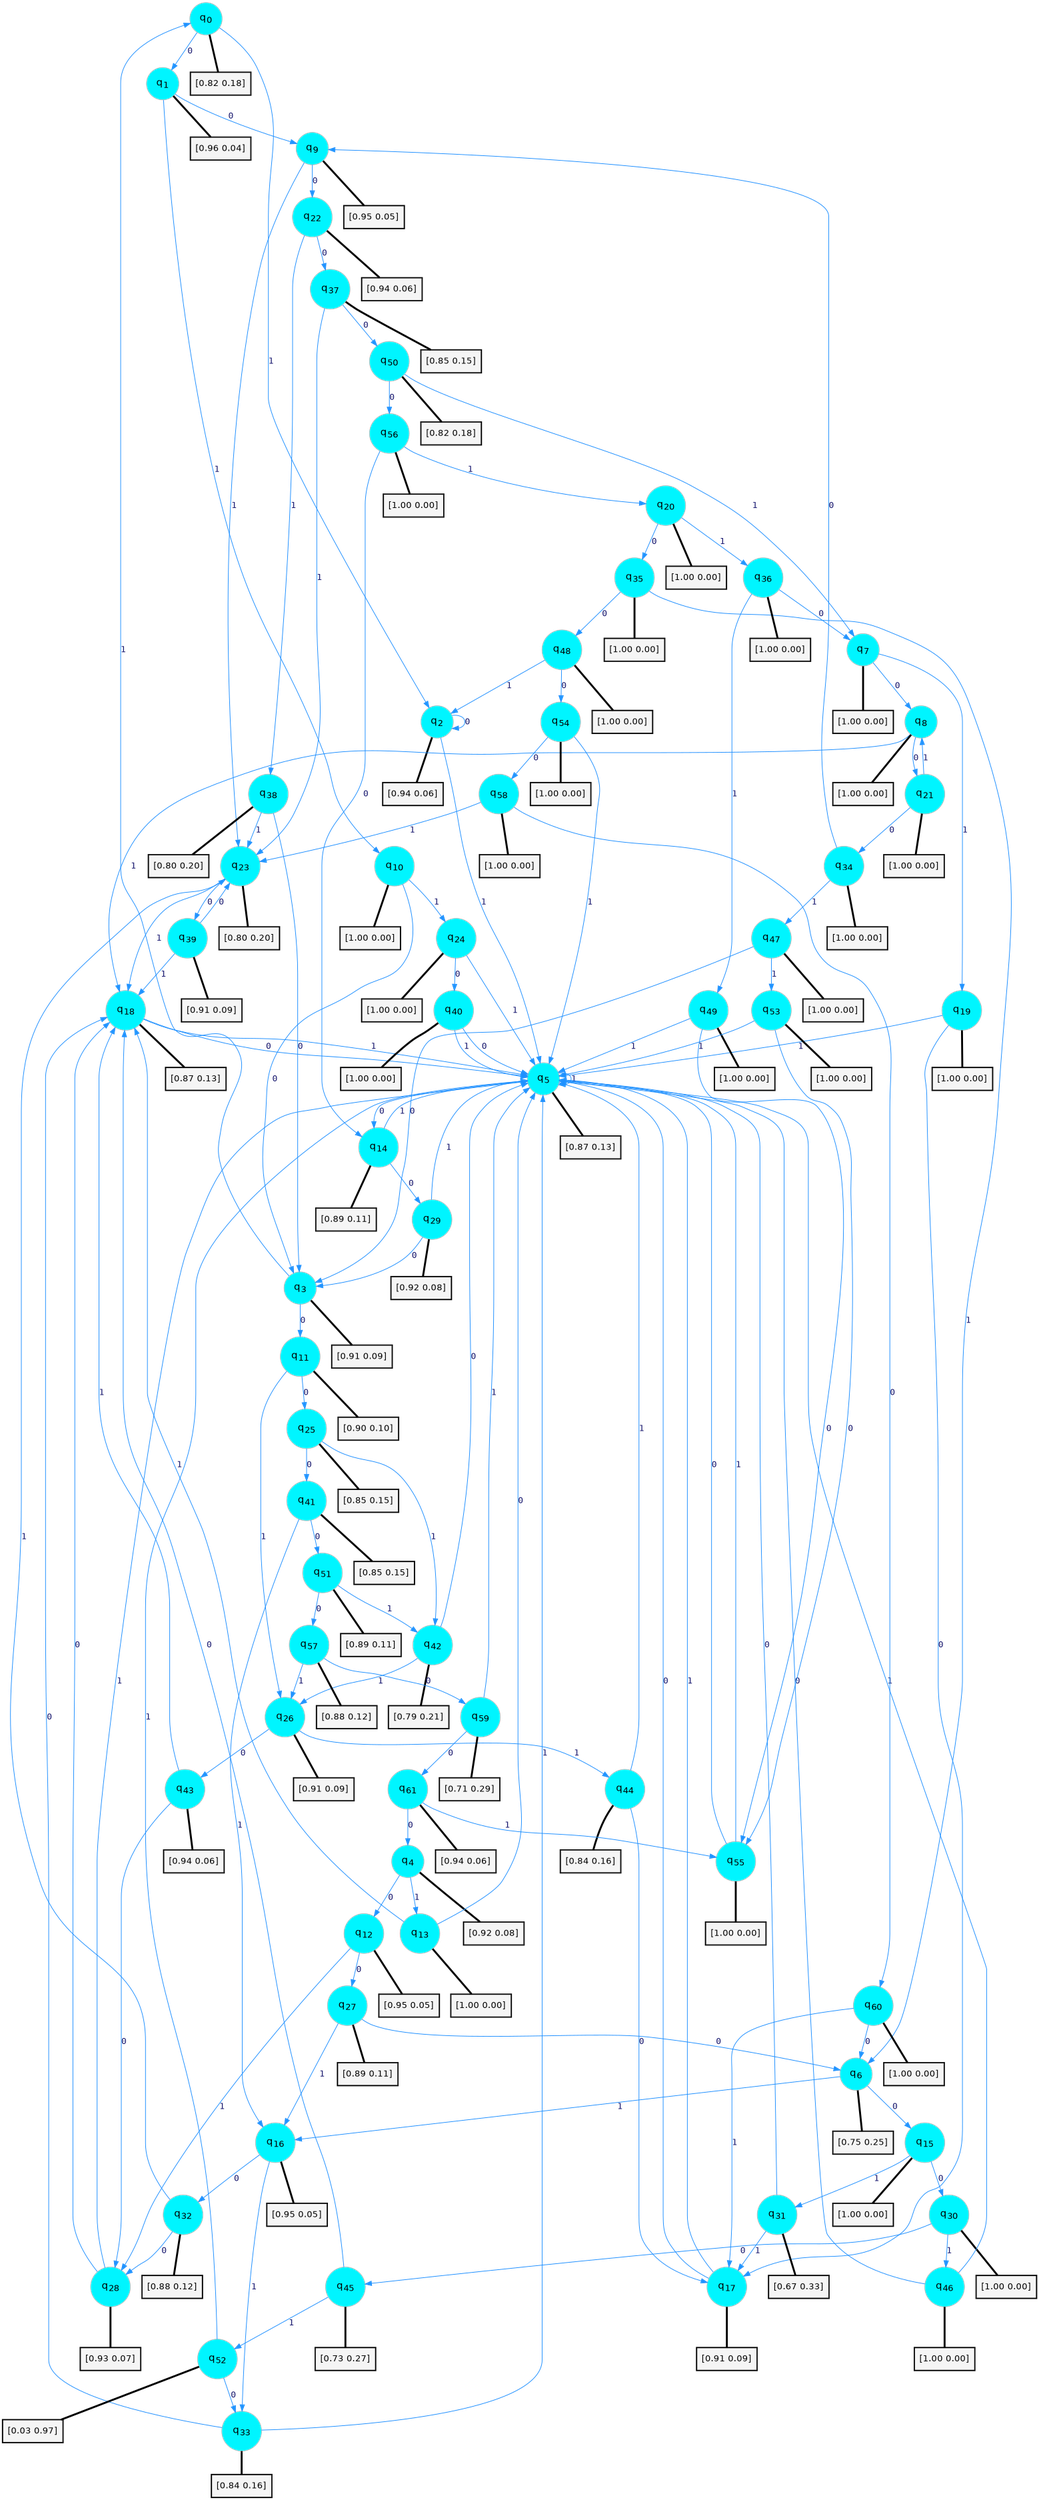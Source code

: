 digraph G {
graph [
bgcolor=transparent, dpi=300, rankdir=TD, size="40,25"];
node [
color=gray, fillcolor=turquoise1, fontcolor=black, fontname=Helvetica, fontsize=16, fontweight=bold, shape=circle, style=filled];
edge [
arrowsize=1, color=dodgerblue1, fontcolor=midnightblue, fontname=courier, fontweight=bold, penwidth=1, style=solid, weight=20];
0[label=<q<SUB>0</SUB>>];
1[label=<q<SUB>1</SUB>>];
2[label=<q<SUB>2</SUB>>];
3[label=<q<SUB>3</SUB>>];
4[label=<q<SUB>4</SUB>>];
5[label=<q<SUB>5</SUB>>];
6[label=<q<SUB>6</SUB>>];
7[label=<q<SUB>7</SUB>>];
8[label=<q<SUB>8</SUB>>];
9[label=<q<SUB>9</SUB>>];
10[label=<q<SUB>10</SUB>>];
11[label=<q<SUB>11</SUB>>];
12[label=<q<SUB>12</SUB>>];
13[label=<q<SUB>13</SUB>>];
14[label=<q<SUB>14</SUB>>];
15[label=<q<SUB>15</SUB>>];
16[label=<q<SUB>16</SUB>>];
17[label=<q<SUB>17</SUB>>];
18[label=<q<SUB>18</SUB>>];
19[label=<q<SUB>19</SUB>>];
20[label=<q<SUB>20</SUB>>];
21[label=<q<SUB>21</SUB>>];
22[label=<q<SUB>22</SUB>>];
23[label=<q<SUB>23</SUB>>];
24[label=<q<SUB>24</SUB>>];
25[label=<q<SUB>25</SUB>>];
26[label=<q<SUB>26</SUB>>];
27[label=<q<SUB>27</SUB>>];
28[label=<q<SUB>28</SUB>>];
29[label=<q<SUB>29</SUB>>];
30[label=<q<SUB>30</SUB>>];
31[label=<q<SUB>31</SUB>>];
32[label=<q<SUB>32</SUB>>];
33[label=<q<SUB>33</SUB>>];
34[label=<q<SUB>34</SUB>>];
35[label=<q<SUB>35</SUB>>];
36[label=<q<SUB>36</SUB>>];
37[label=<q<SUB>37</SUB>>];
38[label=<q<SUB>38</SUB>>];
39[label=<q<SUB>39</SUB>>];
40[label=<q<SUB>40</SUB>>];
41[label=<q<SUB>41</SUB>>];
42[label=<q<SUB>42</SUB>>];
43[label=<q<SUB>43</SUB>>];
44[label=<q<SUB>44</SUB>>];
45[label=<q<SUB>45</SUB>>];
46[label=<q<SUB>46</SUB>>];
47[label=<q<SUB>47</SUB>>];
48[label=<q<SUB>48</SUB>>];
49[label=<q<SUB>49</SUB>>];
50[label=<q<SUB>50</SUB>>];
51[label=<q<SUB>51</SUB>>];
52[label=<q<SUB>52</SUB>>];
53[label=<q<SUB>53</SUB>>];
54[label=<q<SUB>54</SUB>>];
55[label=<q<SUB>55</SUB>>];
56[label=<q<SUB>56</SUB>>];
57[label=<q<SUB>57</SUB>>];
58[label=<q<SUB>58</SUB>>];
59[label=<q<SUB>59</SUB>>];
60[label=<q<SUB>60</SUB>>];
61[label=<q<SUB>61</SUB>>];
62[label="[0.82 0.18]", shape=box,fontcolor=black, fontname=Helvetica, fontsize=14, penwidth=2, fillcolor=whitesmoke,color=black];
63[label="[0.96 0.04]", shape=box,fontcolor=black, fontname=Helvetica, fontsize=14, penwidth=2, fillcolor=whitesmoke,color=black];
64[label="[0.94 0.06]", shape=box,fontcolor=black, fontname=Helvetica, fontsize=14, penwidth=2, fillcolor=whitesmoke,color=black];
65[label="[0.91 0.09]", shape=box,fontcolor=black, fontname=Helvetica, fontsize=14, penwidth=2, fillcolor=whitesmoke,color=black];
66[label="[0.92 0.08]", shape=box,fontcolor=black, fontname=Helvetica, fontsize=14, penwidth=2, fillcolor=whitesmoke,color=black];
67[label="[0.87 0.13]", shape=box,fontcolor=black, fontname=Helvetica, fontsize=14, penwidth=2, fillcolor=whitesmoke,color=black];
68[label="[0.75 0.25]", shape=box,fontcolor=black, fontname=Helvetica, fontsize=14, penwidth=2, fillcolor=whitesmoke,color=black];
69[label="[1.00 0.00]", shape=box,fontcolor=black, fontname=Helvetica, fontsize=14, penwidth=2, fillcolor=whitesmoke,color=black];
70[label="[1.00 0.00]", shape=box,fontcolor=black, fontname=Helvetica, fontsize=14, penwidth=2, fillcolor=whitesmoke,color=black];
71[label="[0.95 0.05]", shape=box,fontcolor=black, fontname=Helvetica, fontsize=14, penwidth=2, fillcolor=whitesmoke,color=black];
72[label="[1.00 0.00]", shape=box,fontcolor=black, fontname=Helvetica, fontsize=14, penwidth=2, fillcolor=whitesmoke,color=black];
73[label="[0.90 0.10]", shape=box,fontcolor=black, fontname=Helvetica, fontsize=14, penwidth=2, fillcolor=whitesmoke,color=black];
74[label="[0.95 0.05]", shape=box,fontcolor=black, fontname=Helvetica, fontsize=14, penwidth=2, fillcolor=whitesmoke,color=black];
75[label="[1.00 0.00]", shape=box,fontcolor=black, fontname=Helvetica, fontsize=14, penwidth=2, fillcolor=whitesmoke,color=black];
76[label="[0.89 0.11]", shape=box,fontcolor=black, fontname=Helvetica, fontsize=14, penwidth=2, fillcolor=whitesmoke,color=black];
77[label="[1.00 0.00]", shape=box,fontcolor=black, fontname=Helvetica, fontsize=14, penwidth=2, fillcolor=whitesmoke,color=black];
78[label="[0.95 0.05]", shape=box,fontcolor=black, fontname=Helvetica, fontsize=14, penwidth=2, fillcolor=whitesmoke,color=black];
79[label="[0.91 0.09]", shape=box,fontcolor=black, fontname=Helvetica, fontsize=14, penwidth=2, fillcolor=whitesmoke,color=black];
80[label="[0.87 0.13]", shape=box,fontcolor=black, fontname=Helvetica, fontsize=14, penwidth=2, fillcolor=whitesmoke,color=black];
81[label="[1.00 0.00]", shape=box,fontcolor=black, fontname=Helvetica, fontsize=14, penwidth=2, fillcolor=whitesmoke,color=black];
82[label="[1.00 0.00]", shape=box,fontcolor=black, fontname=Helvetica, fontsize=14, penwidth=2, fillcolor=whitesmoke,color=black];
83[label="[1.00 0.00]", shape=box,fontcolor=black, fontname=Helvetica, fontsize=14, penwidth=2, fillcolor=whitesmoke,color=black];
84[label="[0.94 0.06]", shape=box,fontcolor=black, fontname=Helvetica, fontsize=14, penwidth=2, fillcolor=whitesmoke,color=black];
85[label="[0.80 0.20]", shape=box,fontcolor=black, fontname=Helvetica, fontsize=14, penwidth=2, fillcolor=whitesmoke,color=black];
86[label="[1.00 0.00]", shape=box,fontcolor=black, fontname=Helvetica, fontsize=14, penwidth=2, fillcolor=whitesmoke,color=black];
87[label="[0.85 0.15]", shape=box,fontcolor=black, fontname=Helvetica, fontsize=14, penwidth=2, fillcolor=whitesmoke,color=black];
88[label="[0.91 0.09]", shape=box,fontcolor=black, fontname=Helvetica, fontsize=14, penwidth=2, fillcolor=whitesmoke,color=black];
89[label="[0.89 0.11]", shape=box,fontcolor=black, fontname=Helvetica, fontsize=14, penwidth=2, fillcolor=whitesmoke,color=black];
90[label="[0.93 0.07]", shape=box,fontcolor=black, fontname=Helvetica, fontsize=14, penwidth=2, fillcolor=whitesmoke,color=black];
91[label="[0.92 0.08]", shape=box,fontcolor=black, fontname=Helvetica, fontsize=14, penwidth=2, fillcolor=whitesmoke,color=black];
92[label="[1.00 0.00]", shape=box,fontcolor=black, fontname=Helvetica, fontsize=14, penwidth=2, fillcolor=whitesmoke,color=black];
93[label="[0.67 0.33]", shape=box,fontcolor=black, fontname=Helvetica, fontsize=14, penwidth=2, fillcolor=whitesmoke,color=black];
94[label="[0.88 0.12]", shape=box,fontcolor=black, fontname=Helvetica, fontsize=14, penwidth=2, fillcolor=whitesmoke,color=black];
95[label="[0.84 0.16]", shape=box,fontcolor=black, fontname=Helvetica, fontsize=14, penwidth=2, fillcolor=whitesmoke,color=black];
96[label="[1.00 0.00]", shape=box,fontcolor=black, fontname=Helvetica, fontsize=14, penwidth=2, fillcolor=whitesmoke,color=black];
97[label="[1.00 0.00]", shape=box,fontcolor=black, fontname=Helvetica, fontsize=14, penwidth=2, fillcolor=whitesmoke,color=black];
98[label="[1.00 0.00]", shape=box,fontcolor=black, fontname=Helvetica, fontsize=14, penwidth=2, fillcolor=whitesmoke,color=black];
99[label="[0.85 0.15]", shape=box,fontcolor=black, fontname=Helvetica, fontsize=14, penwidth=2, fillcolor=whitesmoke,color=black];
100[label="[0.80 0.20]", shape=box,fontcolor=black, fontname=Helvetica, fontsize=14, penwidth=2, fillcolor=whitesmoke,color=black];
101[label="[0.91 0.09]", shape=box,fontcolor=black, fontname=Helvetica, fontsize=14, penwidth=2, fillcolor=whitesmoke,color=black];
102[label="[1.00 0.00]", shape=box,fontcolor=black, fontname=Helvetica, fontsize=14, penwidth=2, fillcolor=whitesmoke,color=black];
103[label="[0.85 0.15]", shape=box,fontcolor=black, fontname=Helvetica, fontsize=14, penwidth=2, fillcolor=whitesmoke,color=black];
104[label="[0.79 0.21]", shape=box,fontcolor=black, fontname=Helvetica, fontsize=14, penwidth=2, fillcolor=whitesmoke,color=black];
105[label="[0.94 0.06]", shape=box,fontcolor=black, fontname=Helvetica, fontsize=14, penwidth=2, fillcolor=whitesmoke,color=black];
106[label="[0.84 0.16]", shape=box,fontcolor=black, fontname=Helvetica, fontsize=14, penwidth=2, fillcolor=whitesmoke,color=black];
107[label="[0.73 0.27]", shape=box,fontcolor=black, fontname=Helvetica, fontsize=14, penwidth=2, fillcolor=whitesmoke,color=black];
108[label="[1.00 0.00]", shape=box,fontcolor=black, fontname=Helvetica, fontsize=14, penwidth=2, fillcolor=whitesmoke,color=black];
109[label="[1.00 0.00]", shape=box,fontcolor=black, fontname=Helvetica, fontsize=14, penwidth=2, fillcolor=whitesmoke,color=black];
110[label="[1.00 0.00]", shape=box,fontcolor=black, fontname=Helvetica, fontsize=14, penwidth=2, fillcolor=whitesmoke,color=black];
111[label="[1.00 0.00]", shape=box,fontcolor=black, fontname=Helvetica, fontsize=14, penwidth=2, fillcolor=whitesmoke,color=black];
112[label="[0.82 0.18]", shape=box,fontcolor=black, fontname=Helvetica, fontsize=14, penwidth=2, fillcolor=whitesmoke,color=black];
113[label="[0.89 0.11]", shape=box,fontcolor=black, fontname=Helvetica, fontsize=14, penwidth=2, fillcolor=whitesmoke,color=black];
114[label="[0.03 0.97]", shape=box,fontcolor=black, fontname=Helvetica, fontsize=14, penwidth=2, fillcolor=whitesmoke,color=black];
115[label="[1.00 0.00]", shape=box,fontcolor=black, fontname=Helvetica, fontsize=14, penwidth=2, fillcolor=whitesmoke,color=black];
116[label="[1.00 0.00]", shape=box,fontcolor=black, fontname=Helvetica, fontsize=14, penwidth=2, fillcolor=whitesmoke,color=black];
117[label="[1.00 0.00]", shape=box,fontcolor=black, fontname=Helvetica, fontsize=14, penwidth=2, fillcolor=whitesmoke,color=black];
118[label="[1.00 0.00]", shape=box,fontcolor=black, fontname=Helvetica, fontsize=14, penwidth=2, fillcolor=whitesmoke,color=black];
119[label="[0.88 0.12]", shape=box,fontcolor=black, fontname=Helvetica, fontsize=14, penwidth=2, fillcolor=whitesmoke,color=black];
120[label="[1.00 0.00]", shape=box,fontcolor=black, fontname=Helvetica, fontsize=14, penwidth=2, fillcolor=whitesmoke,color=black];
121[label="[0.71 0.29]", shape=box,fontcolor=black, fontname=Helvetica, fontsize=14, penwidth=2, fillcolor=whitesmoke,color=black];
122[label="[1.00 0.00]", shape=box,fontcolor=black, fontname=Helvetica, fontsize=14, penwidth=2, fillcolor=whitesmoke,color=black];
123[label="[0.94 0.06]", shape=box,fontcolor=black, fontname=Helvetica, fontsize=14, penwidth=2, fillcolor=whitesmoke,color=black];
0->1 [label=0];
0->2 [label=1];
0->62 [arrowhead=none, penwidth=3,color=black];
1->9 [label=0];
1->10 [label=1];
1->63 [arrowhead=none, penwidth=3,color=black];
2->2 [label=0];
2->5 [label=1];
2->64 [arrowhead=none, penwidth=3,color=black];
3->11 [label=0];
3->0 [label=1];
3->65 [arrowhead=none, penwidth=3,color=black];
4->12 [label=0];
4->13 [label=1];
4->66 [arrowhead=none, penwidth=3,color=black];
5->14 [label=0];
5->5 [label=1];
5->67 [arrowhead=none, penwidth=3,color=black];
6->15 [label=0];
6->16 [label=1];
6->68 [arrowhead=none, penwidth=3,color=black];
7->8 [label=0];
7->19 [label=1];
7->69 [arrowhead=none, penwidth=3,color=black];
8->21 [label=0];
8->18 [label=1];
8->70 [arrowhead=none, penwidth=3,color=black];
9->22 [label=0];
9->23 [label=1];
9->71 [arrowhead=none, penwidth=3,color=black];
10->3 [label=0];
10->24 [label=1];
10->72 [arrowhead=none, penwidth=3,color=black];
11->25 [label=0];
11->26 [label=1];
11->73 [arrowhead=none, penwidth=3,color=black];
12->27 [label=0];
12->28 [label=1];
12->74 [arrowhead=none, penwidth=3,color=black];
13->5 [label=0];
13->18 [label=1];
13->75 [arrowhead=none, penwidth=3,color=black];
14->29 [label=0];
14->5 [label=1];
14->76 [arrowhead=none, penwidth=3,color=black];
15->30 [label=0];
15->31 [label=1];
15->77 [arrowhead=none, penwidth=3,color=black];
16->32 [label=0];
16->33 [label=1];
16->78 [arrowhead=none, penwidth=3,color=black];
17->5 [label=0];
17->5 [label=1];
17->79 [arrowhead=none, penwidth=3,color=black];
18->5 [label=0];
18->5 [label=1];
18->80 [arrowhead=none, penwidth=3,color=black];
19->17 [label=0];
19->5 [label=1];
19->81 [arrowhead=none, penwidth=3,color=black];
20->35 [label=0];
20->36 [label=1];
20->82 [arrowhead=none, penwidth=3,color=black];
21->34 [label=0];
21->8 [label=1];
21->83 [arrowhead=none, penwidth=3,color=black];
22->37 [label=0];
22->38 [label=1];
22->84 [arrowhead=none, penwidth=3,color=black];
23->39 [label=0];
23->18 [label=1];
23->85 [arrowhead=none, penwidth=3,color=black];
24->40 [label=0];
24->5 [label=1];
24->86 [arrowhead=none, penwidth=3,color=black];
25->41 [label=0];
25->42 [label=1];
25->87 [arrowhead=none, penwidth=3,color=black];
26->43 [label=0];
26->44 [label=1];
26->88 [arrowhead=none, penwidth=3,color=black];
27->6 [label=0];
27->16 [label=1];
27->89 [arrowhead=none, penwidth=3,color=black];
28->18 [label=0];
28->5 [label=1];
28->90 [arrowhead=none, penwidth=3,color=black];
29->3 [label=0];
29->5 [label=1];
29->91 [arrowhead=none, penwidth=3,color=black];
30->45 [label=0];
30->46 [label=1];
30->92 [arrowhead=none, penwidth=3,color=black];
31->5 [label=0];
31->17 [label=1];
31->93 [arrowhead=none, penwidth=3,color=black];
32->28 [label=0];
32->23 [label=1];
32->94 [arrowhead=none, penwidth=3,color=black];
33->18 [label=0];
33->5 [label=1];
33->95 [arrowhead=none, penwidth=3,color=black];
34->9 [label=0];
34->47 [label=1];
34->96 [arrowhead=none, penwidth=3,color=black];
35->48 [label=0];
35->6 [label=1];
35->97 [arrowhead=none, penwidth=3,color=black];
36->7 [label=0];
36->49 [label=1];
36->98 [arrowhead=none, penwidth=3,color=black];
37->50 [label=0];
37->23 [label=1];
37->99 [arrowhead=none, penwidth=3,color=black];
38->3 [label=0];
38->23 [label=1];
38->100 [arrowhead=none, penwidth=3,color=black];
39->23 [label=0];
39->18 [label=1];
39->101 [arrowhead=none, penwidth=3,color=black];
40->5 [label=0];
40->5 [label=1];
40->102 [arrowhead=none, penwidth=3,color=black];
41->51 [label=0];
41->16 [label=1];
41->103 [arrowhead=none, penwidth=3,color=black];
42->5 [label=0];
42->26 [label=1];
42->104 [arrowhead=none, penwidth=3,color=black];
43->28 [label=0];
43->18 [label=1];
43->105 [arrowhead=none, penwidth=3,color=black];
44->17 [label=0];
44->5 [label=1];
44->106 [arrowhead=none, penwidth=3,color=black];
45->18 [label=0];
45->52 [label=1];
45->107 [arrowhead=none, penwidth=3,color=black];
46->5 [label=0];
46->5 [label=1];
46->108 [arrowhead=none, penwidth=3,color=black];
47->3 [label=0];
47->53 [label=1];
47->109 [arrowhead=none, penwidth=3,color=black];
48->54 [label=0];
48->2 [label=1];
48->110 [arrowhead=none, penwidth=3,color=black];
49->55 [label=0];
49->5 [label=1];
49->111 [arrowhead=none, penwidth=3,color=black];
50->56 [label=0];
50->7 [label=1];
50->112 [arrowhead=none, penwidth=3,color=black];
51->57 [label=0];
51->42 [label=1];
51->113 [arrowhead=none, penwidth=3,color=black];
52->33 [label=0];
52->5 [label=1];
52->114 [arrowhead=none, penwidth=3,color=black];
53->55 [label=0];
53->5 [label=1];
53->115 [arrowhead=none, penwidth=3,color=black];
54->58 [label=0];
54->5 [label=1];
54->116 [arrowhead=none, penwidth=3,color=black];
55->5 [label=0];
55->5 [label=1];
55->117 [arrowhead=none, penwidth=3,color=black];
56->14 [label=0];
56->20 [label=1];
56->118 [arrowhead=none, penwidth=3,color=black];
57->59 [label=0];
57->26 [label=1];
57->119 [arrowhead=none, penwidth=3,color=black];
58->60 [label=0];
58->23 [label=1];
58->120 [arrowhead=none, penwidth=3,color=black];
59->61 [label=0];
59->5 [label=1];
59->121 [arrowhead=none, penwidth=3,color=black];
60->6 [label=0];
60->17 [label=1];
60->122 [arrowhead=none, penwidth=3,color=black];
61->4 [label=0];
61->55 [label=1];
61->123 [arrowhead=none, penwidth=3,color=black];
}
